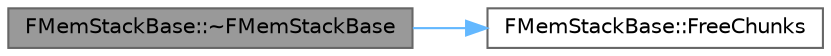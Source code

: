 digraph "FMemStackBase::~FMemStackBase"
{
 // INTERACTIVE_SVG=YES
 // LATEX_PDF_SIZE
  bgcolor="transparent";
  edge [fontname=Helvetica,fontsize=10,labelfontname=Helvetica,labelfontsize=10];
  node [fontname=Helvetica,fontsize=10,shape=box,height=0.2,width=0.4];
  rankdir="LR";
  Node1 [id="Node000001",label="FMemStackBase::~FMemStackBase",height=0.2,width=0.4,color="gray40", fillcolor="grey60", style="filled", fontcolor="black",tooltip=" "];
  Node1 -> Node2 [id="edge1_Node000001_Node000002",color="steelblue1",style="solid",tooltip=" "];
  Node2 [id="Node000002",label="FMemStackBase::FreeChunks",height=0.2,width=0.4,color="grey40", fillcolor="white", style="filled",URL="$dd/df6/classFMemStackBase.html#aff554dbd59fcd11d0b74a01f50034898",tooltip="Frees the chunks above the specified chunk on the stack."];
}
